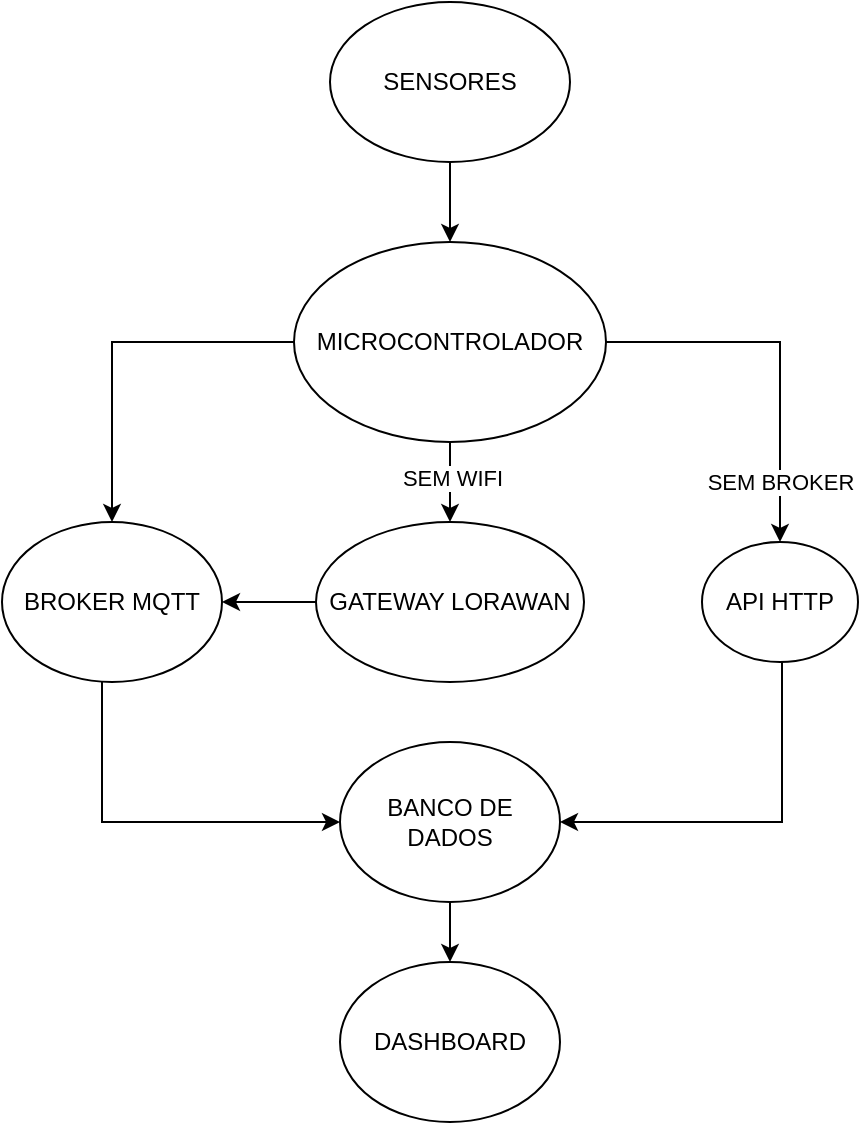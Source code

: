 <mxfile version="25.0.1">
  <diagram id="C5RBs43oDa-KdzZeNtuy" name="Page-1">
    <mxGraphModel dx="1050" dy="522" grid="1" gridSize="10" guides="1" tooltips="1" connect="1" arrows="1" fold="1" page="1" pageScale="1" pageWidth="827" pageHeight="1169" math="0" shadow="0">
      <root>
        <mxCell id="WIyWlLk6GJQsqaUBKTNV-0" />
        <mxCell id="WIyWlLk6GJQsqaUBKTNV-1" parent="WIyWlLk6GJQsqaUBKTNV-0" />
        <mxCell id="6SkO4zOz3KpEY4JWlvU3-2" value="" style="edgeStyle=orthogonalEdgeStyle;rounded=0;orthogonalLoop=1;jettySize=auto;html=1;" edge="1" parent="WIyWlLk6GJQsqaUBKTNV-1" source="6SkO4zOz3KpEY4JWlvU3-0" target="6SkO4zOz3KpEY4JWlvU3-1">
          <mxGeometry relative="1" as="geometry" />
        </mxCell>
        <mxCell id="6SkO4zOz3KpEY4JWlvU3-0" value="SENSORES" style="ellipse;whiteSpace=wrap;html=1;" vertex="1" parent="WIyWlLk6GJQsqaUBKTNV-1">
          <mxGeometry x="354" y="40" width="120" height="80" as="geometry" />
        </mxCell>
        <mxCell id="6SkO4zOz3KpEY4JWlvU3-5" value="" style="edgeStyle=orthogonalEdgeStyle;rounded=0;orthogonalLoop=1;jettySize=auto;html=1;" edge="1" parent="WIyWlLk6GJQsqaUBKTNV-1" source="6SkO4zOz3KpEY4JWlvU3-1" target="6SkO4zOz3KpEY4JWlvU3-4">
          <mxGeometry relative="1" as="geometry" />
        </mxCell>
        <mxCell id="6SkO4zOz3KpEY4JWlvU3-8" value="SEM WIFI" style="edgeLabel;html=1;align=center;verticalAlign=middle;resizable=0;points=[];" vertex="1" connectable="0" parent="6SkO4zOz3KpEY4JWlvU3-5">
          <mxGeometry x="-0.11" y="1" relative="1" as="geometry">
            <mxPoint as="offset" />
          </mxGeometry>
        </mxCell>
        <mxCell id="6SkO4zOz3KpEY4JWlvU3-7" value="" style="edgeStyle=orthogonalEdgeStyle;rounded=0;orthogonalLoop=1;jettySize=auto;html=1;" edge="1" parent="WIyWlLk6GJQsqaUBKTNV-1" source="6SkO4zOz3KpEY4JWlvU3-1" target="6SkO4zOz3KpEY4JWlvU3-6">
          <mxGeometry relative="1" as="geometry" />
        </mxCell>
        <mxCell id="6SkO4zOz3KpEY4JWlvU3-10" value="" style="edgeStyle=orthogonalEdgeStyle;rounded=0;orthogonalLoop=1;jettySize=auto;html=1;" edge="1" parent="WIyWlLk6GJQsqaUBKTNV-1" source="6SkO4zOz3KpEY4JWlvU3-1" target="6SkO4zOz3KpEY4JWlvU3-9">
          <mxGeometry relative="1" as="geometry" />
        </mxCell>
        <mxCell id="6SkO4zOz3KpEY4JWlvU3-12" value="SEM BROKER" style="edgeLabel;html=1;align=center;verticalAlign=middle;resizable=0;points=[];" vertex="1" connectable="0" parent="6SkO4zOz3KpEY4JWlvU3-10">
          <mxGeometry x="0.645" y="2" relative="1" as="geometry">
            <mxPoint x="-2" y="3" as="offset" />
          </mxGeometry>
        </mxCell>
        <mxCell id="6SkO4zOz3KpEY4JWlvU3-1" value="MICROCONTROLADOR" style="ellipse;whiteSpace=wrap;html=1;" vertex="1" parent="WIyWlLk6GJQsqaUBKTNV-1">
          <mxGeometry x="336" y="160" width="156" height="100" as="geometry" />
        </mxCell>
        <mxCell id="6SkO4zOz3KpEY4JWlvU3-13" value="" style="edgeStyle=orthogonalEdgeStyle;rounded=0;orthogonalLoop=1;jettySize=auto;html=1;" edge="1" parent="WIyWlLk6GJQsqaUBKTNV-1" source="6SkO4zOz3KpEY4JWlvU3-4" target="6SkO4zOz3KpEY4JWlvU3-6">
          <mxGeometry relative="1" as="geometry" />
        </mxCell>
        <mxCell id="6SkO4zOz3KpEY4JWlvU3-4" value="GATEWAY LORAWAN" style="ellipse;whiteSpace=wrap;html=1;" vertex="1" parent="WIyWlLk6GJQsqaUBKTNV-1">
          <mxGeometry x="347" y="300" width="134" height="80" as="geometry" />
        </mxCell>
        <mxCell id="6SkO4zOz3KpEY4JWlvU3-15" value="" style="edgeStyle=orthogonalEdgeStyle;rounded=0;orthogonalLoop=1;jettySize=auto;html=1;" edge="1" parent="WIyWlLk6GJQsqaUBKTNV-1" source="6SkO4zOz3KpEY4JWlvU3-6" target="6SkO4zOz3KpEY4JWlvU3-14">
          <mxGeometry relative="1" as="geometry">
            <Array as="points">
              <mxPoint x="240" y="450" />
            </Array>
          </mxGeometry>
        </mxCell>
        <mxCell id="6SkO4zOz3KpEY4JWlvU3-6" value="BROKER MQTT" style="ellipse;whiteSpace=wrap;html=1;" vertex="1" parent="WIyWlLk6GJQsqaUBKTNV-1">
          <mxGeometry x="190" y="300" width="110" height="80" as="geometry" />
        </mxCell>
        <mxCell id="6SkO4zOz3KpEY4JWlvU3-16" style="edgeStyle=orthogonalEdgeStyle;rounded=0;orthogonalLoop=1;jettySize=auto;html=1;entryX=1;entryY=0.5;entryDx=0;entryDy=0;" edge="1" parent="WIyWlLk6GJQsqaUBKTNV-1" source="6SkO4zOz3KpEY4JWlvU3-9" target="6SkO4zOz3KpEY4JWlvU3-14">
          <mxGeometry relative="1" as="geometry">
            <mxPoint x="579" y="460" as="targetPoint" />
            <Array as="points">
              <mxPoint x="580" y="450" />
            </Array>
          </mxGeometry>
        </mxCell>
        <mxCell id="6SkO4zOz3KpEY4JWlvU3-9" value="API HTTP" style="ellipse;whiteSpace=wrap;html=1;" vertex="1" parent="WIyWlLk6GJQsqaUBKTNV-1">
          <mxGeometry x="540" y="310" width="78" height="60" as="geometry" />
        </mxCell>
        <mxCell id="6SkO4zOz3KpEY4JWlvU3-18" value="" style="edgeStyle=orthogonalEdgeStyle;rounded=0;orthogonalLoop=1;jettySize=auto;html=1;" edge="1" parent="WIyWlLk6GJQsqaUBKTNV-1" source="6SkO4zOz3KpEY4JWlvU3-14" target="6SkO4zOz3KpEY4JWlvU3-17">
          <mxGeometry relative="1" as="geometry" />
        </mxCell>
        <mxCell id="6SkO4zOz3KpEY4JWlvU3-14" value="BANCO DE DADOS" style="ellipse;whiteSpace=wrap;html=1;" vertex="1" parent="WIyWlLk6GJQsqaUBKTNV-1">
          <mxGeometry x="359" y="410" width="110" height="80" as="geometry" />
        </mxCell>
        <mxCell id="6SkO4zOz3KpEY4JWlvU3-17" value="DASHBOARD" style="ellipse;whiteSpace=wrap;html=1;" vertex="1" parent="WIyWlLk6GJQsqaUBKTNV-1">
          <mxGeometry x="359" y="520" width="110" height="80" as="geometry" />
        </mxCell>
      </root>
    </mxGraphModel>
  </diagram>
</mxfile>
